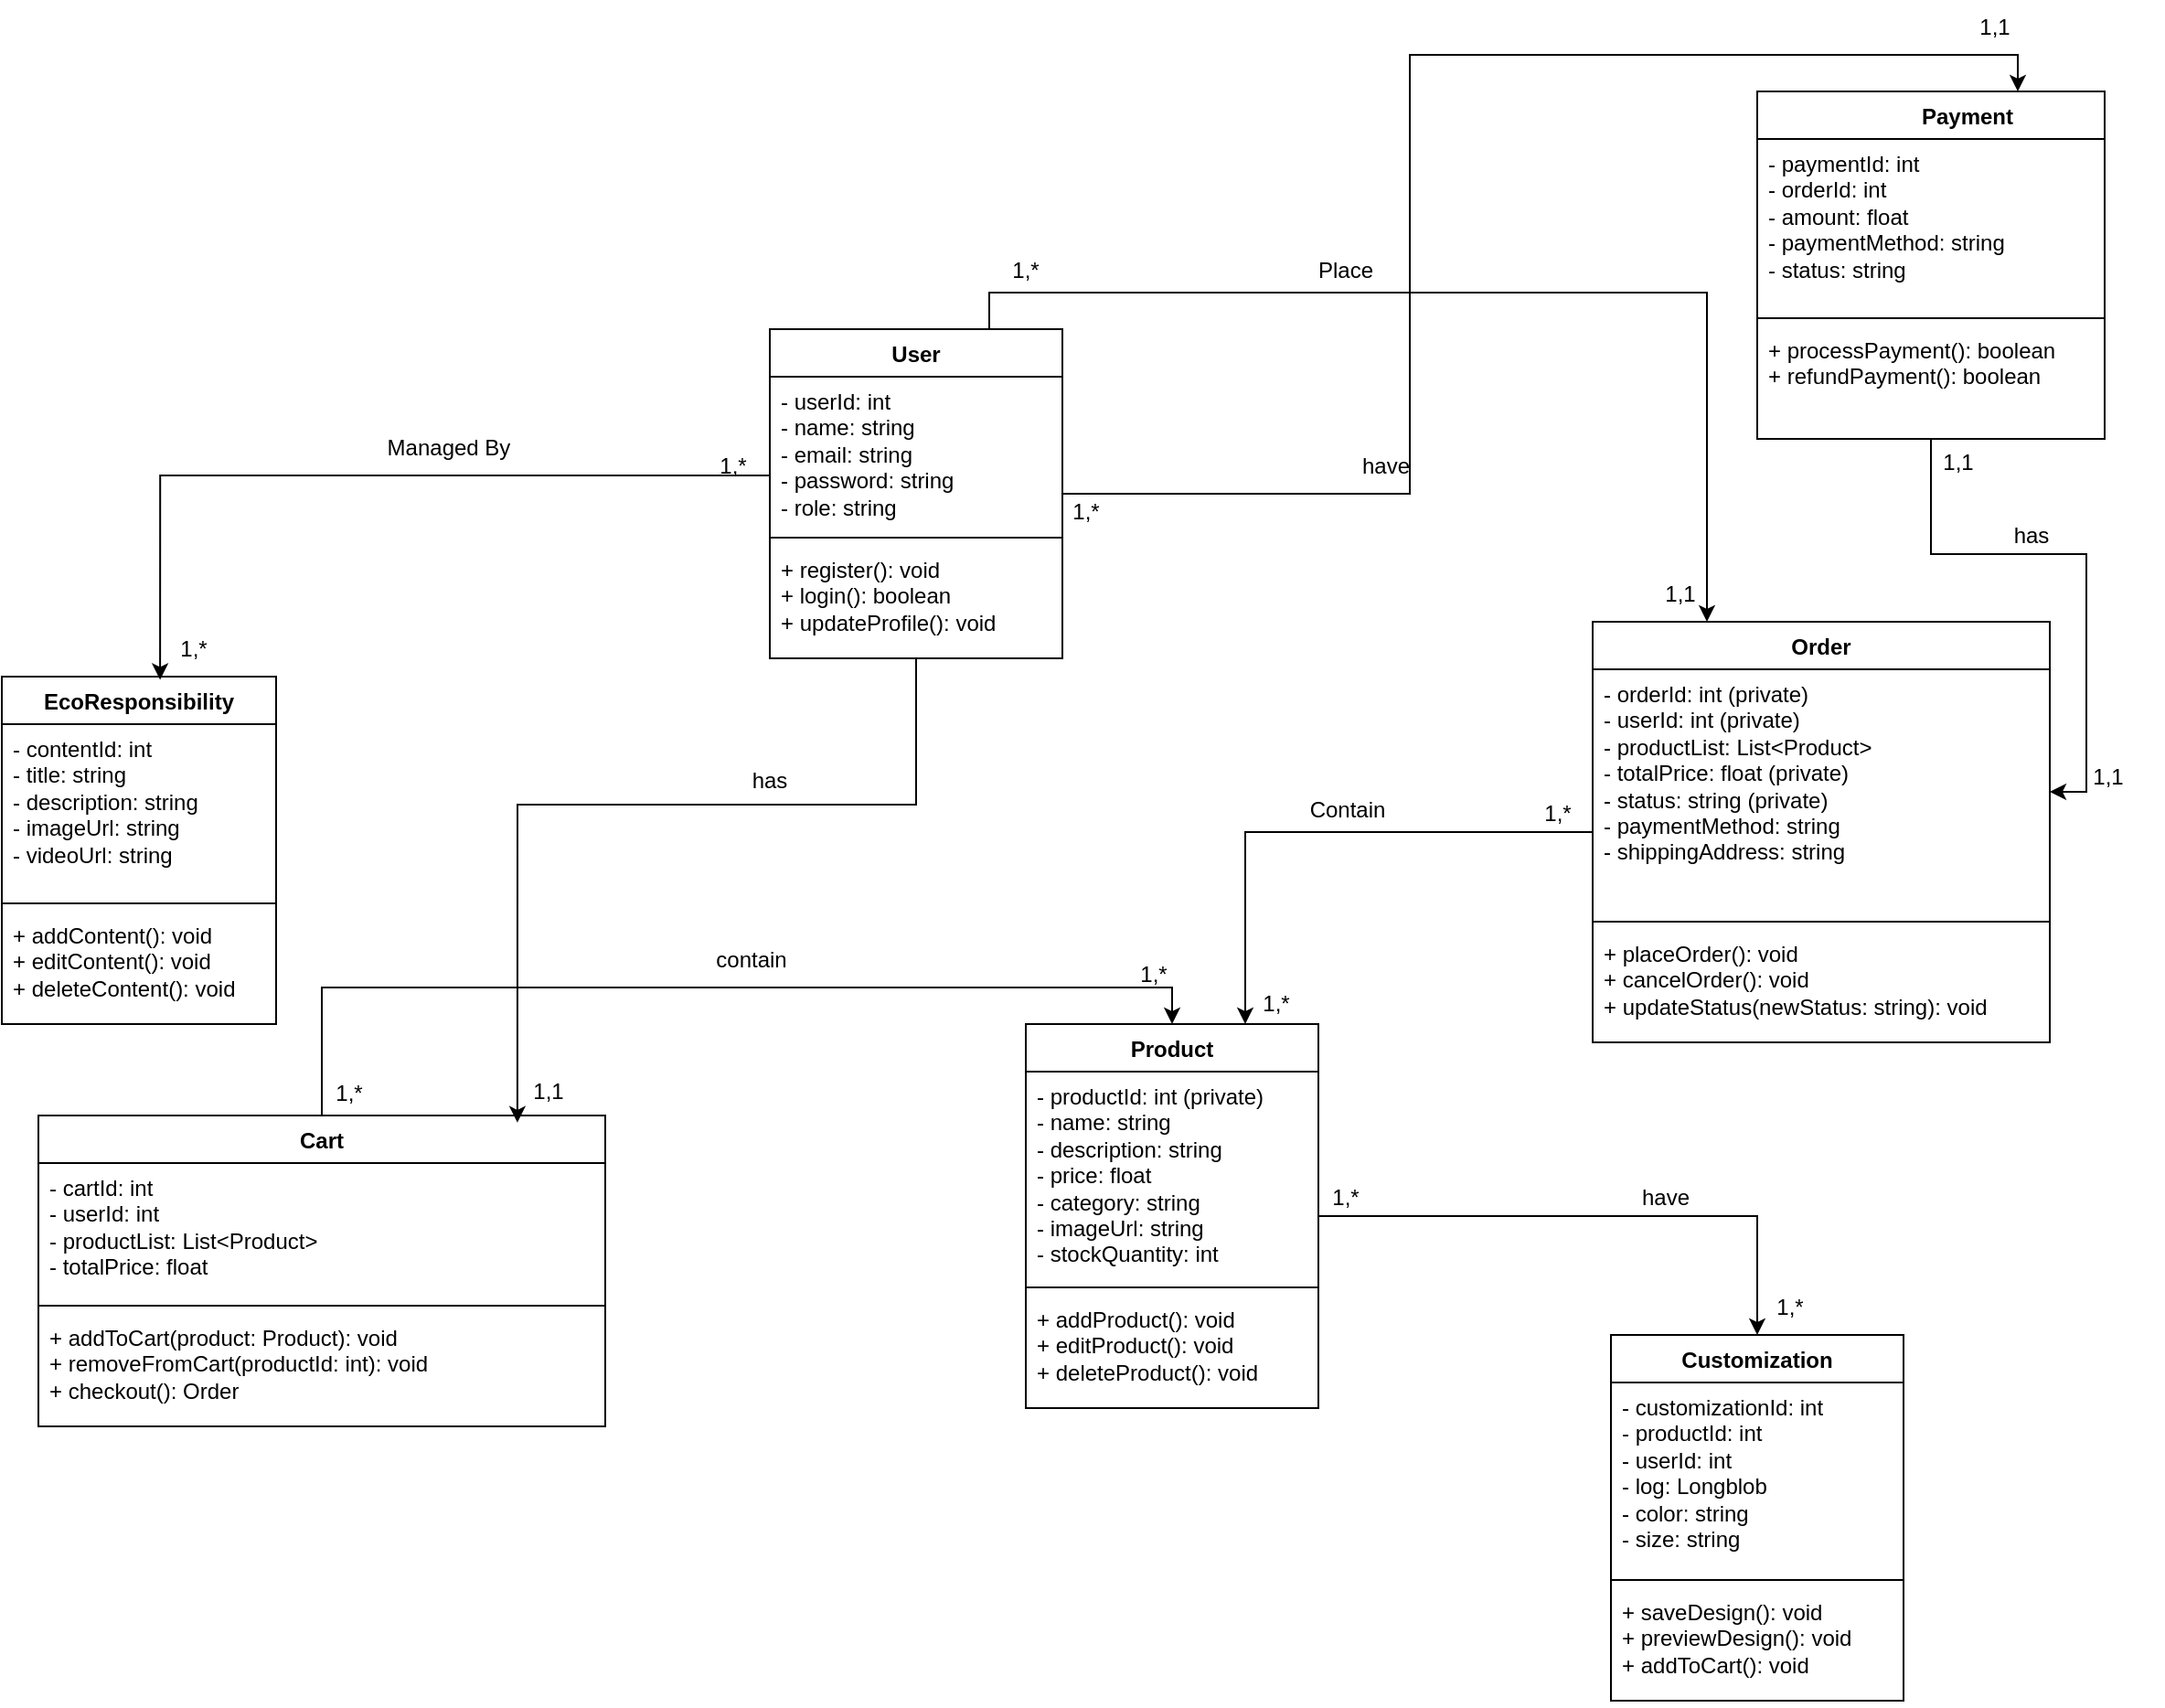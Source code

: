<mxfile version="26.0.13">
  <diagram name="Page-1" id="pQrK_5ycTwzlkiA3JlTv">
    <mxGraphModel dx="2670" dy="1915" grid="1" gridSize="10" guides="1" tooltips="1" connect="1" arrows="1" fold="1" page="1" pageScale="1" pageWidth="827" pageHeight="1169" math="0" shadow="0">
      <root>
        <mxCell id="0" />
        <mxCell id="1" parent="0" />
        <mxCell id="B3AwaCvAjvExfI_dVN_B-46" style="edgeStyle=orthogonalEdgeStyle;rounded=0;orthogonalLoop=1;jettySize=auto;html=1;exitX=0.75;exitY=0;exitDx=0;exitDy=0;entryX=0.25;entryY=0;entryDx=0;entryDy=0;" edge="1" parent="1" source="B3AwaCvAjvExfI_dVN_B-4" target="B3AwaCvAjvExfI_dVN_B-20">
          <mxGeometry relative="1" as="geometry" />
        </mxCell>
        <mxCell id="B3AwaCvAjvExfI_dVN_B-51" style="edgeStyle=orthogonalEdgeStyle;rounded=0;orthogonalLoop=1;jettySize=auto;html=1;entryX=0.75;entryY=0;entryDx=0;entryDy=0;" edge="1" parent="1" source="B3AwaCvAjvExfI_dVN_B-4" target="B3AwaCvAjvExfI_dVN_B-28">
          <mxGeometry relative="1" as="geometry">
            <mxPoint x="-60" y="610" as="targetPoint" />
          </mxGeometry>
        </mxCell>
        <mxCell id="B3AwaCvAjvExfI_dVN_B-4" value="User" style="swimlane;fontStyle=1;align=center;verticalAlign=top;childLayout=stackLayout;horizontal=1;startSize=26;horizontalStack=0;resizeParent=1;resizeParentMax=0;resizeLast=0;collapsible=1;marginBottom=0;whiteSpace=wrap;html=1;" vertex="1" parent="1">
          <mxGeometry y="-150" width="160" height="180" as="geometry" />
        </mxCell>
        <mxCell id="B3AwaCvAjvExfI_dVN_B-5" value="&lt;div&gt;- userId: int&amp;nbsp;&lt;/div&gt;&lt;div&gt;- name: string&lt;/div&gt;&lt;div&gt;- email: string&amp;nbsp;&lt;/div&gt;&lt;div&gt;- password: string&lt;/div&gt;&lt;div&gt;- role: string&lt;/div&gt;" style="text;strokeColor=none;fillColor=none;align=left;verticalAlign=top;spacingLeft=4;spacingRight=4;overflow=hidden;rotatable=0;points=[[0,0.5],[1,0.5]];portConstraint=eastwest;whiteSpace=wrap;html=1;" vertex="1" parent="B3AwaCvAjvExfI_dVN_B-4">
          <mxGeometry y="26" width="160" height="84" as="geometry" />
        </mxCell>
        <mxCell id="B3AwaCvAjvExfI_dVN_B-6" value="" style="line;strokeWidth=1;fillColor=none;align=left;verticalAlign=middle;spacingTop=-1;spacingLeft=3;spacingRight=3;rotatable=0;labelPosition=right;points=[];portConstraint=eastwest;strokeColor=inherit;" vertex="1" parent="B3AwaCvAjvExfI_dVN_B-4">
          <mxGeometry y="110" width="160" height="8" as="geometry" />
        </mxCell>
        <mxCell id="B3AwaCvAjvExfI_dVN_B-7" value="&lt;div&gt;+ register(): void&amp;nbsp;&lt;/div&gt;&lt;div&gt;+ login(): boolean&amp;nbsp;&lt;/div&gt;&lt;div&gt;+ updateProfile(): void&lt;/div&gt;" style="text;strokeColor=none;fillColor=none;align=left;verticalAlign=top;spacingLeft=4;spacingRight=4;overflow=hidden;rotatable=0;points=[[0,0.5],[1,0.5]];portConstraint=eastwest;whiteSpace=wrap;html=1;" vertex="1" parent="B3AwaCvAjvExfI_dVN_B-4">
          <mxGeometry y="118" width="160" height="62" as="geometry" />
        </mxCell>
        <mxCell id="B3AwaCvAjvExfI_dVN_B-48" style="edgeStyle=orthogonalEdgeStyle;rounded=0;orthogonalLoop=1;jettySize=auto;html=1;entryX=0.5;entryY=0;entryDx=0;entryDy=0;" edge="1" parent="1" source="B3AwaCvAjvExfI_dVN_B-8" target="B3AwaCvAjvExfI_dVN_B-12">
          <mxGeometry relative="1" as="geometry" />
        </mxCell>
        <mxCell id="B3AwaCvAjvExfI_dVN_B-8" value="Product" style="swimlane;fontStyle=1;align=center;verticalAlign=top;childLayout=stackLayout;horizontal=1;startSize=26;horizontalStack=0;resizeParent=1;resizeParentMax=0;resizeLast=0;collapsible=1;marginBottom=0;whiteSpace=wrap;html=1;" vertex="1" parent="1">
          <mxGeometry x="140" y="230" width="160" height="210" as="geometry" />
        </mxCell>
        <mxCell id="B3AwaCvAjvExfI_dVN_B-9" value="&lt;div&gt;- productId: int (private)&lt;/div&gt;&lt;div&gt;- name: string&lt;/div&gt;&lt;div&gt;- description: string&lt;/div&gt;&lt;div&gt;- price: float&amp;nbsp;&lt;/div&gt;&lt;div&gt;- category: string&lt;/div&gt;&lt;div&gt;- imageUrl: string&amp;nbsp;&lt;/div&gt;&lt;div&gt;- stockQuantity: int&lt;/div&gt;" style="text;strokeColor=none;fillColor=none;align=left;verticalAlign=top;spacingLeft=4;spacingRight=4;overflow=hidden;rotatable=0;points=[[0,0.5],[1,0.5]];portConstraint=eastwest;whiteSpace=wrap;html=1;" vertex="1" parent="B3AwaCvAjvExfI_dVN_B-8">
          <mxGeometry y="26" width="160" height="114" as="geometry" />
        </mxCell>
        <mxCell id="B3AwaCvAjvExfI_dVN_B-10" value="" style="line;strokeWidth=1;fillColor=none;align=left;verticalAlign=middle;spacingTop=-1;spacingLeft=3;spacingRight=3;rotatable=0;labelPosition=right;points=[];portConstraint=eastwest;strokeColor=inherit;" vertex="1" parent="B3AwaCvAjvExfI_dVN_B-8">
          <mxGeometry y="140" width="160" height="8" as="geometry" />
        </mxCell>
        <mxCell id="B3AwaCvAjvExfI_dVN_B-11" value="&lt;div&gt;+ addProduct(): void&lt;/div&gt;&lt;div&gt;+ editProduct(): void&amp;nbsp;&lt;/div&gt;&lt;div&gt;+ deleteProduct(): void&amp;nbsp;&lt;/div&gt;" style="text;strokeColor=none;fillColor=none;align=left;verticalAlign=top;spacingLeft=4;spacingRight=4;overflow=hidden;rotatable=0;points=[[0,0.5],[1,0.5]];portConstraint=eastwest;whiteSpace=wrap;html=1;" vertex="1" parent="B3AwaCvAjvExfI_dVN_B-8">
          <mxGeometry y="148" width="160" height="62" as="geometry" />
        </mxCell>
        <mxCell id="B3AwaCvAjvExfI_dVN_B-12" value="Customization" style="swimlane;fontStyle=1;align=center;verticalAlign=top;childLayout=stackLayout;horizontal=1;startSize=26;horizontalStack=0;resizeParent=1;resizeParentMax=0;resizeLast=0;collapsible=1;marginBottom=0;whiteSpace=wrap;html=1;" vertex="1" parent="1">
          <mxGeometry x="460" y="400" width="160" height="200" as="geometry" />
        </mxCell>
        <mxCell id="B3AwaCvAjvExfI_dVN_B-13" value="&lt;div&gt;- customizationId: int&amp;nbsp;&lt;/div&gt;&lt;div&gt;- productId: int&amp;nbsp;&lt;/div&gt;&lt;div&gt;- userId: int&amp;nbsp;&lt;/div&gt;&lt;div&gt;- log: Longblob&lt;/div&gt;&lt;div&gt;- color: string&lt;/div&gt;&lt;div&gt;- size: string&lt;/div&gt;" style="text;strokeColor=none;fillColor=none;align=left;verticalAlign=top;spacingLeft=4;spacingRight=4;overflow=hidden;rotatable=0;points=[[0,0.5],[1,0.5]];portConstraint=eastwest;whiteSpace=wrap;html=1;" vertex="1" parent="B3AwaCvAjvExfI_dVN_B-12">
          <mxGeometry y="26" width="160" height="104" as="geometry" />
        </mxCell>
        <mxCell id="B3AwaCvAjvExfI_dVN_B-14" value="" style="line;strokeWidth=1;fillColor=none;align=left;verticalAlign=middle;spacingTop=-1;spacingLeft=3;spacingRight=3;rotatable=0;labelPosition=right;points=[];portConstraint=eastwest;strokeColor=inherit;" vertex="1" parent="B3AwaCvAjvExfI_dVN_B-12">
          <mxGeometry y="130" width="160" height="8" as="geometry" />
        </mxCell>
        <mxCell id="B3AwaCvAjvExfI_dVN_B-15" value="&lt;div&gt;+ saveDesign(): void&lt;/div&gt;&lt;div&gt;+ previewDesign(): void&amp;nbsp;&lt;/div&gt;&lt;div&gt;+ addToCart(): void&lt;/div&gt;" style="text;strokeColor=none;fillColor=none;align=left;verticalAlign=top;spacingLeft=4;spacingRight=4;overflow=hidden;rotatable=0;points=[[0,0.5],[1,0.5]];portConstraint=eastwest;whiteSpace=wrap;html=1;" vertex="1" parent="B3AwaCvAjvExfI_dVN_B-12">
          <mxGeometry y="138" width="160" height="62" as="geometry" />
        </mxCell>
        <mxCell id="B3AwaCvAjvExfI_dVN_B-45" style="edgeStyle=orthogonalEdgeStyle;rounded=0;orthogonalLoop=1;jettySize=auto;html=1;exitX=0.5;exitY=0;exitDx=0;exitDy=0;entryX=0.5;entryY=0;entryDx=0;entryDy=0;" edge="1" parent="1" source="B3AwaCvAjvExfI_dVN_B-16" target="B3AwaCvAjvExfI_dVN_B-8">
          <mxGeometry relative="1" as="geometry" />
        </mxCell>
        <mxCell id="B3AwaCvAjvExfI_dVN_B-16" value="Cart" style="swimlane;fontStyle=1;align=center;verticalAlign=top;childLayout=stackLayout;horizontal=1;startSize=26;horizontalStack=0;resizeParent=1;resizeParentMax=0;resizeLast=0;collapsible=1;marginBottom=0;whiteSpace=wrap;html=1;" vertex="1" parent="1">
          <mxGeometry x="-400" y="280" width="310" height="170" as="geometry" />
        </mxCell>
        <mxCell id="B3AwaCvAjvExfI_dVN_B-17" value="&lt;div&gt;- cartId: int&amp;nbsp;&lt;/div&gt;&lt;div&gt;- userId: int&lt;/div&gt;&lt;div&gt;- productList: List&amp;lt;Product&amp;gt;&lt;/div&gt;&lt;div&gt;- totalPrice: float&lt;/div&gt;" style="text;strokeColor=none;fillColor=none;align=left;verticalAlign=top;spacingLeft=4;spacingRight=4;overflow=hidden;rotatable=0;points=[[0,0.5],[1,0.5]];portConstraint=eastwest;whiteSpace=wrap;html=1;" vertex="1" parent="B3AwaCvAjvExfI_dVN_B-16">
          <mxGeometry y="26" width="310" height="74" as="geometry" />
        </mxCell>
        <mxCell id="B3AwaCvAjvExfI_dVN_B-18" value="" style="line;strokeWidth=1;fillColor=none;align=left;verticalAlign=middle;spacingTop=-1;spacingLeft=3;spacingRight=3;rotatable=0;labelPosition=right;points=[];portConstraint=eastwest;strokeColor=inherit;" vertex="1" parent="B3AwaCvAjvExfI_dVN_B-16">
          <mxGeometry y="100" width="310" height="8" as="geometry" />
        </mxCell>
        <mxCell id="B3AwaCvAjvExfI_dVN_B-19" value="&lt;div&gt;+ addToCart(product: Product): void&lt;/div&gt;&lt;div&gt;+ removeFromCart(productId: int): void&lt;/div&gt;&lt;div&gt;+ checkout(): Order&lt;/div&gt;" style="text;strokeColor=none;fillColor=none;align=left;verticalAlign=top;spacingLeft=4;spacingRight=4;overflow=hidden;rotatable=0;points=[[0,0.5],[1,0.5]];portConstraint=eastwest;whiteSpace=wrap;html=1;" vertex="1" parent="B3AwaCvAjvExfI_dVN_B-16">
          <mxGeometry y="108" width="310" height="62" as="geometry" />
        </mxCell>
        <mxCell id="B3AwaCvAjvExfI_dVN_B-47" style="edgeStyle=orthogonalEdgeStyle;rounded=0;orthogonalLoop=1;jettySize=auto;html=1;entryX=0.75;entryY=0;entryDx=0;entryDy=0;" edge="1" parent="1" source="B3AwaCvAjvExfI_dVN_B-20" target="B3AwaCvAjvExfI_dVN_B-8">
          <mxGeometry relative="1" as="geometry" />
        </mxCell>
        <mxCell id="B3AwaCvAjvExfI_dVN_B-20" value="Order" style="swimlane;fontStyle=1;align=center;verticalAlign=top;childLayout=stackLayout;horizontal=1;startSize=26;horizontalStack=0;resizeParent=1;resizeParentMax=0;resizeLast=0;collapsible=1;marginBottom=0;whiteSpace=wrap;html=1;" vertex="1" parent="1">
          <mxGeometry x="450" y="10" width="250" height="230" as="geometry" />
        </mxCell>
        <mxCell id="B3AwaCvAjvExfI_dVN_B-21" value="&lt;div&gt;- orderId: int (private)&lt;/div&gt;&lt;div&gt;- userId: int (private)&lt;/div&gt;&lt;div&gt;- productList: List&amp;lt;Product&amp;gt;&amp;nbsp;&lt;/div&gt;&lt;div&gt;- totalPrice: float (private)&lt;/div&gt;&lt;div&gt;- status: string (private)&amp;nbsp;&lt;/div&gt;&lt;div&gt;- paymentMethod: string&amp;nbsp;&lt;/div&gt;&lt;div&gt;- shippingAddress: string&lt;/div&gt;" style="text;strokeColor=none;fillColor=none;align=left;verticalAlign=top;spacingLeft=4;spacingRight=4;overflow=hidden;rotatable=0;points=[[0,0.5],[1,0.5]];portConstraint=eastwest;whiteSpace=wrap;html=1;" vertex="1" parent="B3AwaCvAjvExfI_dVN_B-20">
          <mxGeometry y="26" width="250" height="134" as="geometry" />
        </mxCell>
        <mxCell id="B3AwaCvAjvExfI_dVN_B-22" value="" style="line;strokeWidth=1;fillColor=none;align=left;verticalAlign=middle;spacingTop=-1;spacingLeft=3;spacingRight=3;rotatable=0;labelPosition=right;points=[];portConstraint=eastwest;strokeColor=inherit;" vertex="1" parent="B3AwaCvAjvExfI_dVN_B-20">
          <mxGeometry y="160" width="250" height="8" as="geometry" />
        </mxCell>
        <mxCell id="B3AwaCvAjvExfI_dVN_B-23" value="&lt;div&gt;+ placeOrder(): void&lt;/div&gt;&lt;div&gt;+ cancelOrder(): void&amp;nbsp;&lt;/div&gt;&lt;div&gt;+ updateStatus(newStatus: string): void&lt;/div&gt;" style="text;strokeColor=none;fillColor=none;align=left;verticalAlign=top;spacingLeft=4;spacingRight=4;overflow=hidden;rotatable=0;points=[[0,0.5],[1,0.5]];portConstraint=eastwest;whiteSpace=wrap;html=1;" vertex="1" parent="B3AwaCvAjvExfI_dVN_B-20">
          <mxGeometry y="168" width="250" height="62" as="geometry" />
        </mxCell>
        <mxCell id="B3AwaCvAjvExfI_dVN_B-24" value="EcoResponsibility" style="swimlane;fontStyle=1;align=center;verticalAlign=top;childLayout=stackLayout;horizontal=1;startSize=26;horizontalStack=0;resizeParent=1;resizeParentMax=0;resizeLast=0;collapsible=1;marginBottom=0;whiteSpace=wrap;html=1;" vertex="1" parent="1">
          <mxGeometry x="-420" y="40" width="150" height="190" as="geometry" />
        </mxCell>
        <mxCell id="B3AwaCvAjvExfI_dVN_B-25" value="&lt;div&gt;- contentId: int&lt;/div&gt;&lt;div&gt;- title: string&lt;/div&gt;&lt;div&gt;- description: string&lt;/div&gt;&lt;div&gt;- imageUrl: string&lt;/div&gt;&lt;div&gt;- videoUrl: string&lt;/div&gt;" style="text;strokeColor=none;fillColor=none;align=left;verticalAlign=top;spacingLeft=4;spacingRight=4;overflow=hidden;rotatable=0;points=[[0,0.5],[1,0.5]];portConstraint=eastwest;whiteSpace=wrap;html=1;" vertex="1" parent="B3AwaCvAjvExfI_dVN_B-24">
          <mxGeometry y="26" width="150" height="94" as="geometry" />
        </mxCell>
        <mxCell id="B3AwaCvAjvExfI_dVN_B-26" value="" style="line;strokeWidth=1;fillColor=none;align=left;verticalAlign=middle;spacingTop=-1;spacingLeft=3;spacingRight=3;rotatable=0;labelPosition=right;points=[];portConstraint=eastwest;strokeColor=inherit;" vertex="1" parent="B3AwaCvAjvExfI_dVN_B-24">
          <mxGeometry y="120" width="150" height="8" as="geometry" />
        </mxCell>
        <mxCell id="B3AwaCvAjvExfI_dVN_B-27" value="&lt;div&gt;+ addContent(): void&lt;/div&gt;&lt;div&gt;+ editContent(): void&lt;/div&gt;&lt;div&gt;+ deleteContent(): void&lt;/div&gt;" style="text;strokeColor=none;fillColor=none;align=left;verticalAlign=top;spacingLeft=4;spacingRight=4;overflow=hidden;rotatable=0;points=[[0,0.5],[1,0.5]];portConstraint=eastwest;whiteSpace=wrap;html=1;" vertex="1" parent="B3AwaCvAjvExfI_dVN_B-24">
          <mxGeometry y="128" width="150" height="62" as="geometry" />
        </mxCell>
        <mxCell id="B3AwaCvAjvExfI_dVN_B-52" style="edgeStyle=orthogonalEdgeStyle;rounded=0;orthogonalLoop=1;jettySize=auto;html=1;" edge="1" parent="1" source="B3AwaCvAjvExfI_dVN_B-28" target="B3AwaCvAjvExfI_dVN_B-21">
          <mxGeometry relative="1" as="geometry" />
        </mxCell>
        <mxCell id="B3AwaCvAjvExfI_dVN_B-28" value="&lt;blockquote style=&quot;margin: 0 0 0 40px; border: none; padding: 0px;&quot;&gt;Payment&lt;/blockquote&gt;" style="swimlane;fontStyle=1;align=center;verticalAlign=top;childLayout=stackLayout;horizontal=1;startSize=26;horizontalStack=0;resizeParent=1;resizeParentMax=0;resizeLast=0;collapsible=1;marginBottom=0;whiteSpace=wrap;html=1;" vertex="1" parent="1">
          <mxGeometry x="540" y="-280" width="190" height="190" as="geometry" />
        </mxCell>
        <mxCell id="B3AwaCvAjvExfI_dVN_B-29" value="&lt;div&gt;- paymentId: int&lt;/div&gt;&lt;div&gt;- orderId: int&amp;nbsp;&lt;/div&gt;&lt;div&gt;- amount: float&lt;/div&gt;&lt;div&gt;- paymentMethod: string&lt;/div&gt;&lt;div&gt;- status: string&lt;/div&gt;" style="text;strokeColor=none;fillColor=none;align=left;verticalAlign=top;spacingLeft=4;spacingRight=4;overflow=hidden;rotatable=0;points=[[0,0.5],[1,0.5]];portConstraint=eastwest;whiteSpace=wrap;html=1;" vertex="1" parent="B3AwaCvAjvExfI_dVN_B-28">
          <mxGeometry y="26" width="190" height="94" as="geometry" />
        </mxCell>
        <mxCell id="B3AwaCvAjvExfI_dVN_B-30" value="" style="line;strokeWidth=1;fillColor=none;align=left;verticalAlign=middle;spacingTop=-1;spacingLeft=3;spacingRight=3;rotatable=0;labelPosition=right;points=[];portConstraint=eastwest;strokeColor=inherit;" vertex="1" parent="B3AwaCvAjvExfI_dVN_B-28">
          <mxGeometry y="120" width="190" height="8" as="geometry" />
        </mxCell>
        <mxCell id="B3AwaCvAjvExfI_dVN_B-31" value="&lt;div&gt;+ processPayment(): boolean&lt;/div&gt;&lt;div&gt;+ refundPayment(): boolean&lt;/div&gt;" style="text;strokeColor=none;fillColor=none;align=left;verticalAlign=top;spacingLeft=4;spacingRight=4;overflow=hidden;rotatable=0;points=[[0,0.5],[1,0.5]];portConstraint=eastwest;whiteSpace=wrap;html=1;" vertex="1" parent="B3AwaCvAjvExfI_dVN_B-28">
          <mxGeometry y="128" width="190" height="62" as="geometry" />
        </mxCell>
        <mxCell id="B3AwaCvAjvExfI_dVN_B-44" style="edgeStyle=orthogonalEdgeStyle;rounded=0;orthogonalLoop=1;jettySize=auto;html=1;entryX=0.845;entryY=0.023;entryDx=0;entryDy=0;entryPerimeter=0;" edge="1" parent="1" source="B3AwaCvAjvExfI_dVN_B-4" target="B3AwaCvAjvExfI_dVN_B-16">
          <mxGeometry relative="1" as="geometry">
            <Array as="points">
              <mxPoint x="-138" y="110" />
            </Array>
          </mxGeometry>
        </mxCell>
        <mxCell id="B3AwaCvAjvExfI_dVN_B-49" style="edgeStyle=orthogonalEdgeStyle;rounded=0;orthogonalLoop=1;jettySize=auto;html=1;entryX=0.577;entryY=0.009;entryDx=0;entryDy=0;entryPerimeter=0;" edge="1" parent="1" source="B3AwaCvAjvExfI_dVN_B-4" target="B3AwaCvAjvExfI_dVN_B-24">
          <mxGeometry relative="1" as="geometry">
            <Array as="points">
              <mxPoint x="-333" y="-70" />
            </Array>
          </mxGeometry>
        </mxCell>
        <mxCell id="B3AwaCvAjvExfI_dVN_B-55" value="1,*" style="text;html=1;align=center;verticalAlign=middle;whiteSpace=wrap;rounded=0;" vertex="1" parent="1">
          <mxGeometry x="110" y="-197" width="60" height="30" as="geometry" />
        </mxCell>
        <mxCell id="B3AwaCvAjvExfI_dVN_B-56" value="1,1" style="text;html=1;align=center;verticalAlign=middle;whiteSpace=wrap;rounded=0;" vertex="1" parent="1">
          <mxGeometry x="468" y="-20" width="60" height="30" as="geometry" />
        </mxCell>
        <mxCell id="B3AwaCvAjvExfI_dVN_B-58" value="1,*" style="text;html=1;align=center;verticalAlign=middle;whiteSpace=wrap;rounded=0;" vertex="1" parent="1">
          <mxGeometry x="401" y="100" width="60" height="30" as="geometry" />
        </mxCell>
        <mxCell id="B3AwaCvAjvExfI_dVN_B-59" value="1,*" style="text;html=1;align=center;verticalAlign=middle;whiteSpace=wrap;rounded=0;" vertex="1" parent="1">
          <mxGeometry x="247" y="204" width="60" height="30" as="geometry" />
        </mxCell>
        <mxCell id="B3AwaCvAjvExfI_dVN_B-60" value="1,*" style="text;html=1;align=center;verticalAlign=middle;whiteSpace=wrap;rounded=0;" vertex="1" parent="1">
          <mxGeometry x="285" y="310" width="60" height="30" as="geometry" />
        </mxCell>
        <mxCell id="B3AwaCvAjvExfI_dVN_B-61" value="1,*" style="text;html=1;align=center;verticalAlign=middle;whiteSpace=wrap;rounded=0;" vertex="1" parent="1">
          <mxGeometry x="528" y="370" width="60" height="30" as="geometry" />
        </mxCell>
        <mxCell id="B3AwaCvAjvExfI_dVN_B-63" value="1,*" style="text;html=1;align=center;verticalAlign=middle;whiteSpace=wrap;rounded=0;" vertex="1" parent="1">
          <mxGeometry x="143" y="-65" width="60" height="30" as="geometry" />
        </mxCell>
        <mxCell id="B3AwaCvAjvExfI_dVN_B-64" value="1,1" style="text;html=1;align=center;verticalAlign=middle;whiteSpace=wrap;rounded=0;" vertex="1" parent="1">
          <mxGeometry x="-151" y="252" width="60" height="30" as="geometry" />
        </mxCell>
        <mxCell id="B3AwaCvAjvExfI_dVN_B-65" value="1,*" style="text;html=1;align=center;verticalAlign=middle;whiteSpace=wrap;rounded=0;" vertex="1" parent="1">
          <mxGeometry x="-260" y="253" width="60" height="30" as="geometry" />
        </mxCell>
        <mxCell id="B3AwaCvAjvExfI_dVN_B-66" value="1,*" style="text;html=1;align=center;verticalAlign=middle;whiteSpace=wrap;rounded=0;" vertex="1" parent="1">
          <mxGeometry x="180" y="188" width="60" height="30" as="geometry" />
        </mxCell>
        <mxCell id="B3AwaCvAjvExfI_dVN_B-68" value="1,*" style="text;html=1;align=center;verticalAlign=middle;whiteSpace=wrap;rounded=0;" vertex="1" parent="1">
          <mxGeometry x="-50" y="-90" width="60" height="30" as="geometry" />
        </mxCell>
        <mxCell id="B3AwaCvAjvExfI_dVN_B-69" value="1,*" style="text;html=1;align=center;verticalAlign=middle;whiteSpace=wrap;rounded=0;" vertex="1" parent="1">
          <mxGeometry x="-345" y="10" width="60" height="30" as="geometry" />
        </mxCell>
        <mxCell id="B3AwaCvAjvExfI_dVN_B-70" value="1,1" style="text;html=1;align=center;verticalAlign=middle;whiteSpace=wrap;rounded=0;" vertex="1" parent="1">
          <mxGeometry x="640" y="-330" width="60" height="30" as="geometry" />
        </mxCell>
        <mxCell id="B3AwaCvAjvExfI_dVN_B-71" value="1,1" style="text;html=1;align=center;verticalAlign=middle;whiteSpace=wrap;rounded=0;" vertex="1" parent="1">
          <mxGeometry x="620" y="-92" width="60" height="30" as="geometry" />
        </mxCell>
        <mxCell id="B3AwaCvAjvExfI_dVN_B-72" value="1,1" style="text;html=1;align=center;verticalAlign=middle;whiteSpace=wrap;rounded=0;" vertex="1" parent="1">
          <mxGeometry x="702" y="80" width="60" height="30" as="geometry" />
        </mxCell>
        <mxCell id="B3AwaCvAjvExfI_dVN_B-73" value="has " style="text;html=1;align=center;verticalAlign=middle;whiteSpace=wrap;rounded=0;" vertex="1" parent="1">
          <mxGeometry x="660" y="-52" width="60" height="30" as="geometry" />
        </mxCell>
        <mxCell id="B3AwaCvAjvExfI_dVN_B-74" value="have" style="text;html=1;align=center;verticalAlign=middle;whiteSpace=wrap;rounded=0;" vertex="1" parent="1">
          <mxGeometry x="307" y="-90" width="60" height="30" as="geometry" />
        </mxCell>
        <mxCell id="B3AwaCvAjvExfI_dVN_B-75" value="Place" style="text;html=1;align=center;verticalAlign=middle;whiteSpace=wrap;rounded=0;" vertex="1" parent="1">
          <mxGeometry x="285" y="-197" width="60" height="30" as="geometry" />
        </mxCell>
        <mxCell id="B3AwaCvAjvExfI_dVN_B-76" value="Contain" style="text;html=1;align=center;verticalAlign=middle;whiteSpace=wrap;rounded=0;" vertex="1" parent="1">
          <mxGeometry x="286" y="98" width="60" height="30" as="geometry" />
        </mxCell>
        <mxCell id="B3AwaCvAjvExfI_dVN_B-77" value="have " style="text;html=1;align=center;verticalAlign=middle;whiteSpace=wrap;rounded=0;" vertex="1" parent="1">
          <mxGeometry x="460" y="310" width="60" height="30" as="geometry" />
        </mxCell>
        <mxCell id="B3AwaCvAjvExfI_dVN_B-78" value="has " style="text;html=1;align=center;verticalAlign=middle;whiteSpace=wrap;rounded=0;" vertex="1" parent="1">
          <mxGeometry x="-30" y="82" width="60" height="30" as="geometry" />
        </mxCell>
        <mxCell id="B3AwaCvAjvExfI_dVN_B-79" value="contain " style="text;html=1;align=center;verticalAlign=middle;whiteSpace=wrap;rounded=0;" vertex="1" parent="1">
          <mxGeometry x="-40" y="180" width="60" height="30" as="geometry" />
        </mxCell>
        <mxCell id="B3AwaCvAjvExfI_dVN_B-80" value="Managed By" style="text;html=1;align=center;verticalAlign=middle;whiteSpace=wrap;rounded=0;" vertex="1" parent="1">
          <mxGeometry x="-211" y="-100" width="71" height="30" as="geometry" />
        </mxCell>
      </root>
    </mxGraphModel>
  </diagram>
</mxfile>

